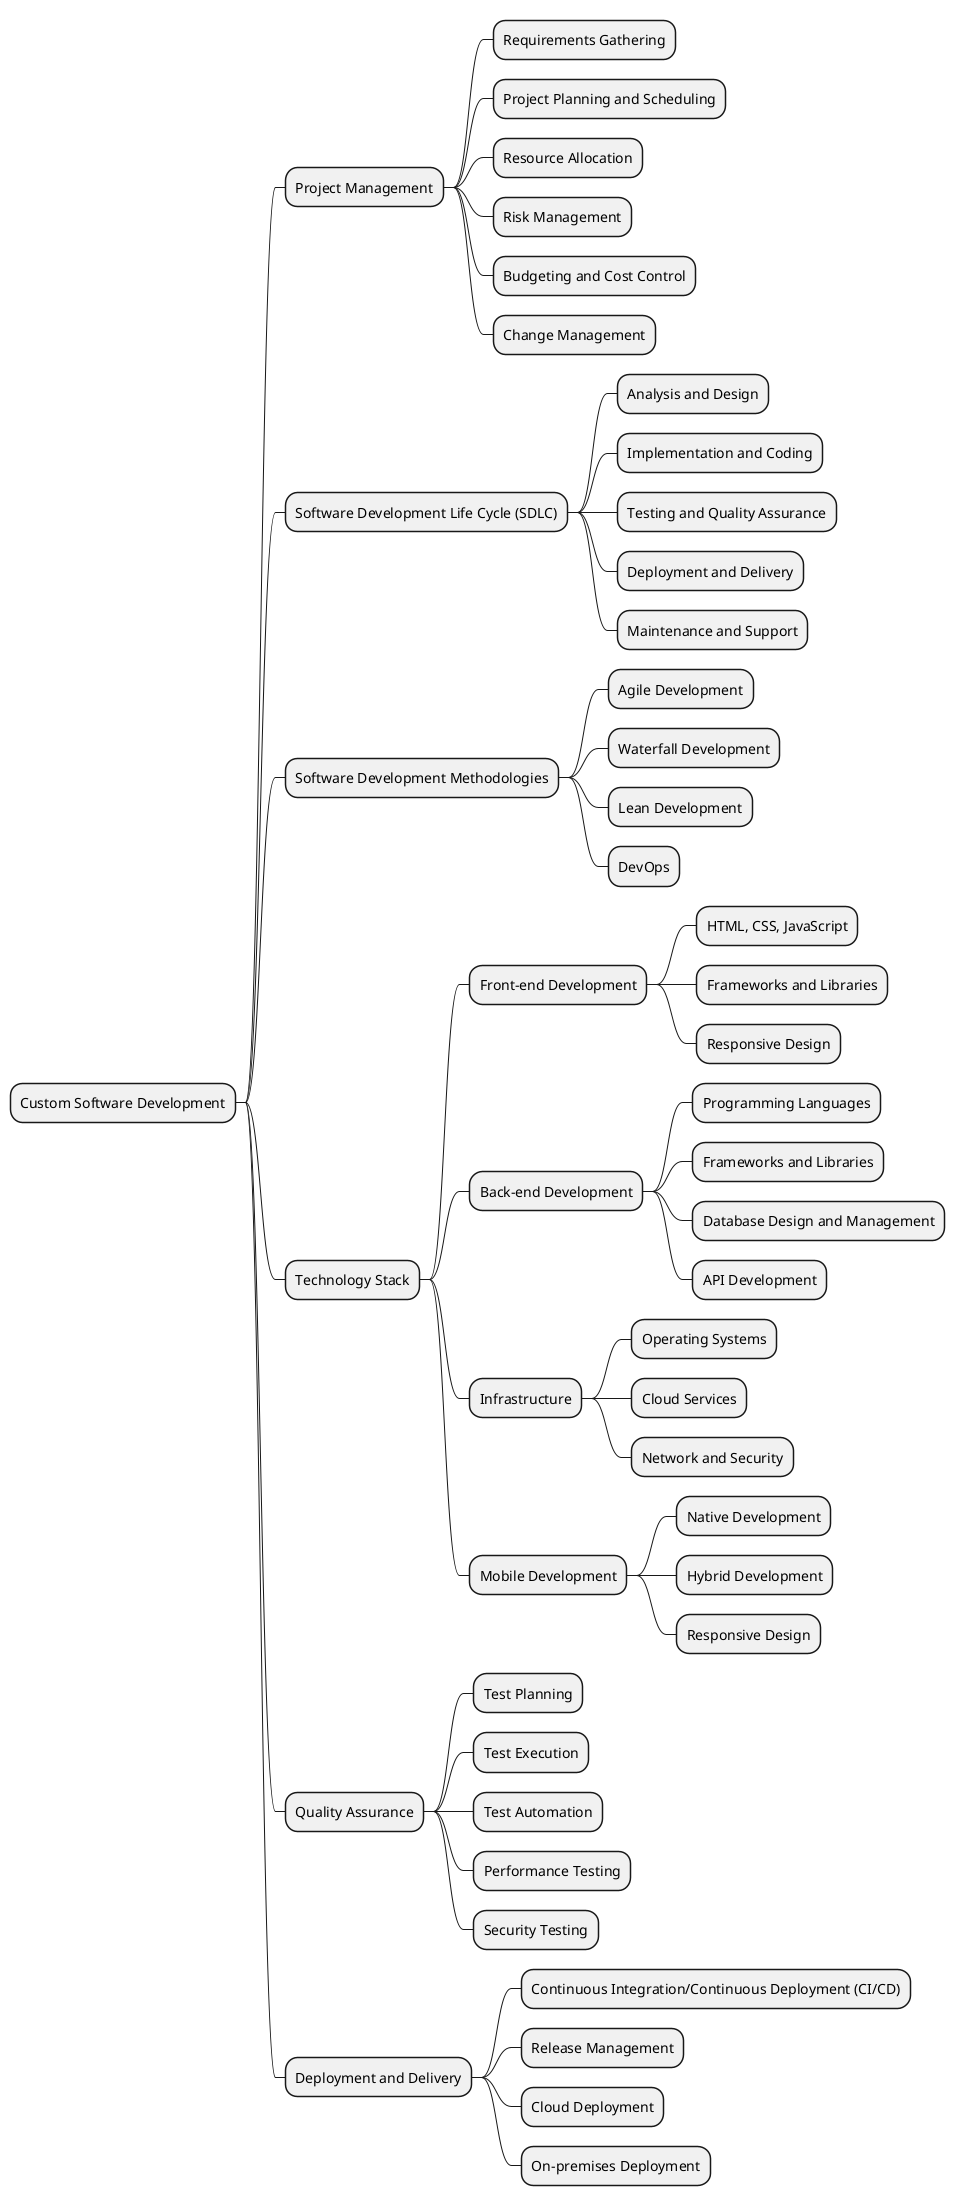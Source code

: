 @startmindmap
* Custom Software Development
** Project Management
*** Requirements Gathering
*** Project Planning and Scheduling
*** Resource Allocation
*** Risk Management
*** Budgeting and Cost Control
*** Change Management
** Software Development Life Cycle (SDLC)
*** Analysis and Design
*** Implementation and Coding
*** Testing and Quality Assurance
*** Deployment and Delivery
*** Maintenance and Support
** Software Development Methodologies
*** Agile Development
*** Waterfall Development
*** Lean Development
*** DevOps
** Technology Stack
*** Front-end Development
**** HTML, CSS, JavaScript
**** Frameworks and Libraries
**** Responsive Design
*** Back-end Development
**** Programming Languages
**** Frameworks and Libraries
**** Database Design and Management
**** API Development
*** Infrastructure
**** Operating Systems
**** Cloud Services
**** Network and Security
*** Mobile Development
**** Native Development
**** Hybrid Development
**** Responsive Design
** Quality Assurance
*** Test Planning
*** Test Execution
*** Test Automation
*** Performance Testing
*** Security Testing
** Deployment and Delivery
*** Continuous Integration/Continuous Deployment (CI/CD)
*** Release Management
*** Cloud Deployment
*** On-premises Deployment
@endmindmap
